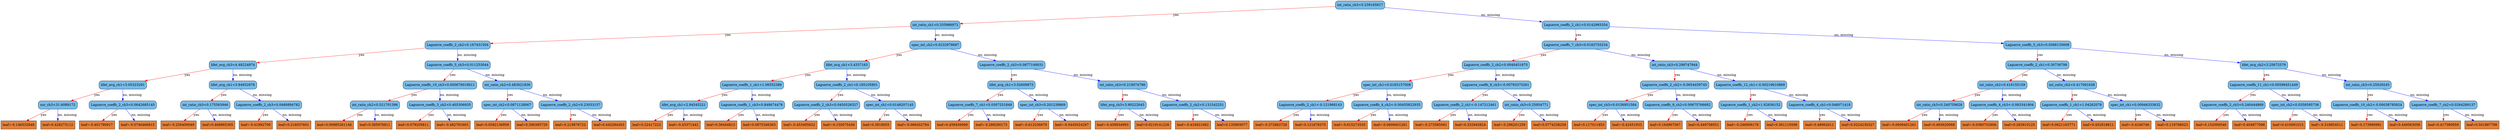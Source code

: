 digraph {
	graph [bb="0,0,8681,567",
		rankdir=TB
	];
	node [label="\N"];
	0	[fillcolor="#78bceb",
		height=0.5,
		label="int_ratio_ch3<0.239165917",
		pos="4675.1,549",
		shape=box,
		style="filled, rounded",
		width=2.3264];
	1	[fillcolor="#78bceb",
		height=0.5,
		label="int_ratio_ch1<0.335986972",
		pos="3199.1,460.5",
		shape=box,
		style="filled, rounded",
		width=2.3264];
	0 -> 1	[color="#FF0000",
		label=yes,
		lp="4079.1,504.75",
		pos="e,3283.1,466.42 4591,543.07 4334.8,528.05 3565,482.94 3294.4,467.08"];
	2	[fillcolor="#78bceb",
		height=0.5,
		label="Laguerre_coeffs_2_ch1<0.0142965354",
		pos="5443.1,460.5",
		shape=box,
		style="filled, rounded",
		width=3.2014];
	0 -> 2	[color="#0000FF",
		label="no, missing",
		lp="5160,504.75",
		pos="e,5327.6,474.51 4759.1,538.54 4893.8,523.37 5158.7,493.53 5316.4,475.77"];
	3	[fillcolor="#78bceb",
		height=0.5,
		label="Laguerre_coeffs_2_ch2<0.167431504",
		pos="1639.1,372",
		shape=box,
		style="filled, rounded",
		width=3.1076];
	1 -> 3	[color="#FF0000",
		label=yes,
		lp="2568.1,416.25",
		pos="e,1751.3,379.22 3115,454.83 2855.7,440.46 2068.2,396.79 1762.4,379.83"];
	4	[fillcolor="#78bceb",
		height=0.5,
		label="spec_int_ch2<0.0232978687",
		pos="3199.1,372",
		shape=box,
		style="filled, rounded",
		width=2.4097];
	1 -> 4	[color="#0000FF",
		label="no, missing",
		lp="3231,416.25",
		pos="e,3199.1,390.35 3199.1,442.41 3199.1,430.76 3199.1,415.05 3199.1,401.52"];
	5	[fillcolor="#78bceb",
		height=0.5,
		label="Laguerre_coeffs_7_ch3<0.0183755234",
		pos="5443.1,372",
		shape=box,
		style="filled, rounded",
		width=3.2014];
	2 -> 5	[color="#FF0000",
		label=yes,
		lp="5452.1,416.25",
		pos="e,5443.1,390.35 5443.1,442.41 5443.1,430.76 5443.1,415.05 5443.1,401.52"];
	6	[fillcolor="#78bceb",
		height=0.5,
		label="Laguerre_coeffs_5_ch3<0.0588135608",
		pos="7016.1,372",
		shape=box,
		style="filled, rounded",
		width=3.2014];
	2 -> 6	[color="#0000FF",
		label="no, missing",
		lp="6403,416.25",
		pos="e,6900.6,379.36 5558.8,453.14 5846.1,437.34 6590.5,396.41 6889.3,379.98"];
	7	[fillcolor="#78bceb",
		height=0.5,
		label="lifet_avg_ch3<4.48224974",
		pos="806.12,283.5",
		shape=box,
		style="filled, rounded",
		width=2.2639];
	3 -> 7	[color="#FF0000",
		label=yes,
		lp="1307.1,327.75",
		pos="e,887.92,292.99 1526.8,359.33 1360.8,342.1 1053.3,310.17 899.2,294.17"];
	8	[fillcolor="#78bceb",
		height=0.5,
		label="Laguerre_coeffs_5_ch3<0.011253044",
		pos="1639.1,283.5",
		shape=box,
		style="filled, rounded",
		width=3.1076];
	3 -> 8	[color="#0000FF",
		label="no, missing",
		lp="1671,327.75",
		pos="e,1639.1,301.85 1639.1,353.91 1639.1,342.26 1639.1,326.55 1639.1,313.02"];
	9	[fillcolor="#78bceb",
		height=0.5,
		label="lifet_avg_ch1<3.4337163",
		pos="2953.1,283.5",
		shape=box,
		style="filled, rounded",
		width=2.1701];
	4 -> 9	[color="#FF0000",
		label=yes,
		lp="3108.1,327.75",
		pos="e,3002.5,301.87 3149.6,353.6 3110.3,339.76 3055,320.34 3013.1,305.61"];
	10	[fillcolor="#78bceb",
		height=0.5,
		label="Laguerre_coeffs_2_ch3<0.0877149031",
		pos="3499.1,283.5",
		shape=box,
		style="filled, rounded",
		width=3.2014];
	4 -> 10	[color="#0000FF",
		label="no, missing",
		lp="3408,327.75",
		pos="e,3438.6,301.95 3259.5,353.6 3308,339.6 3376.3,319.9 3427.6,305.12"];
	15	[fillcolor="#78bceb",
		height=0.5,
		label="lifet_avg_ch1<3.05323291",
		pos="423.12,195",
		shape=box,
		style="filled, rounded",
		width=2.2639];
	7 -> 15	[color="#FF0000",
		label=yes,
		lp="658.12,239.25",
		pos="e,500.37,213.45 729.08,265.1 666.2,250.9 577.32,230.82 511.55,215.97"];
	16	[fillcolor="#78bceb",
		height=0.5,
		label="lifet_avg_ch1<3.84932876",
		pos="806.12,195",
		shape=box,
		style="filled, rounded",
		width=2.2639];
	7 -> 16	[color="#0000FF",
		label="no, missing",
		lp="838,239.25",
		pos="e,806.12,213.35 806.12,265.41 806.12,253.76 806.12,238.05 806.12,224.52"];
	17	[fillcolor="#78bceb",
		height=0.5,
		label="Laguerre_coeffs_10_ch3<0.000676018011",
		pos="1520.1,195",
		shape=box,
		style="filled, rounded",
		width=3.4826];
	8 -> 17	[color="#FF0000",
		label=yes,
		lp="1600.1,239.25",
		pos="e,1543.9,213.27 1615.3,265.2 1597.5,252.24 1572.9,234.34 1553.1,219.99"];
	18	[fillcolor="#78bceb",
		height=0.5,
		label="int_ratio_ch2<0.483621836",
		pos="1754.1,195",
		shape=box,
		style="filled, rounded",
		width=2.3264];
	8 -> 18	[color="#0000FF",
		label="no, missing",
		lp="1739,239.25",
		pos="e,1731.2,213.27 1662.1,265.2 1679.3,252.3 1702.9,234.5 1722,220.18"];
	31	[fillcolor="#78bceb",
		height=0.5,
		label="snr_ch3<31.6089172",
		pos="196.12,106.5",
		shape=box,
		style="filled, rounded",
		width=1.8264];
	15 -> 31	[color="#FF0000",
		label=yes,
		lp="339.12,150.75",
		pos="e,241.72,124.87 377.46,176.6 341.37,162.85 290.82,143.58 252.25,128.89"];
	32	[fillcolor="#78bceb",
		height=0.5,
		label="Laguerre_coeffs_2_ch3<0.0642685145",
		pos="423.12,106.5",
		shape=box,
		style="filled, rounded",
		width=3.2014];
	15 -> 32	[color="#0000FF",
		label="no, missing",
		lp="455,150.75",
		pos="e,423.12,124.85 423.12,176.91 423.12,165.26 423.12,149.55 423.12,136.02"];
	33	[fillcolor="#78bceb",
		height=0.5,
		label="int_ratio_ch3<0.175563946",
		pos="710.12,106.5",
		shape=box,
		style="filled, rounded",
		width=2.3264];
	16 -> 33	[color="#FF0000",
		label=yes,
		lp="776.12,150.75",
		pos="e,729.38,124.85 787.16,176.91 773.05,164.2 753.58,146.66 737.75,132.39"];
	34	[fillcolor="#78bceb",
		height=0.5,
		label="Laguerre_coeffs_2_ch3<0.0480894782",
		pos="927.12,106.5",
		shape=box,
		style="filled, rounded",
		width=3.2014];
	16 -> 34	[color="#0000FF",
		label="no, missing",
		lp="910,150.75",
		pos="e,902.97,124.77 830.32,176.7 848.54,163.68 873.73,145.67 893.84,131.29"];
	63	[fillcolor="#e48038",
		height=0.5,
		label="leaf=-0.146532848",
		pos="60.125,18",
		shape=box,
		style=filled,
		width=1.6701];
	31 -> 63	[color="#FF0000",
		label=yes,
		lp="150.12,62.25",
		pos="e,87.273,36.267 168.93,88.203 148.27,75.062 119.63,56.846 96.92,42.403"];
	64	[fillcolor="#e48038",
		height=0.5,
		label="leaf=0.428273112",
		pos="196.12,18",
		shape=box,
		style=filled,
		width=1.6076];
	31 -> 64	[color="#0000FF",
		label="no, missing",
		lp="228,62.25",
		pos="e,196.12,36.35 196.12,88.41 196.12,76.758 196.12,61.047 196.12,47.519"];
	65	[fillcolor="#e48038",
		height=0.5,
		label="leaf=-0.401790917",
		pos="332.12,18",
		shape=box,
		style=filled,
		width=1.6701];
	32 -> 65	[color="#FF0000",
		label=yes,
		lp="395.12,62.25",
		pos="e,350.38,36.35 405.15,88.41 391.77,75.698 373.32,58.157 358.31,43.889"];
	66	[fillcolor="#e48038",
		height=0.5,
		label="leaf=-0.0746466815",
		pos="474.12,18",
		shape=box,
		style=filled,
		width=1.7639];
	32 -> 66	[color="#0000FF",
		label="no, missing",
		lp="486,62.25",
		pos="e,463.9,36.35 433.2,88.41 440.35,76.287 450.09,59.77 458.27,45.89"];
	67	[fillcolor="#e48038",
		height=0.5,
		label="leaf=-0.256400049",
		pos="616.12,18",
		shape=box,
		style=filled,
		width=1.6701];
	33 -> 67	[color="#FF0000",
		label=yes,
		lp="681.12,62.25",
		pos="e,634.98,36.35 691.55,88.41 677.74,75.698 658.68,58.157 643.17,43.889"];
	68	[fillcolor="#e48038",
		height=0.5,
		label="leaf=0.468865365",
		pos="752.12,18",
		shape=box,
		style=filled,
		width=1.6076];
	33 -> 68	[color="#0000FF",
		label="no, missing",
		lp="767,62.25",
		pos="e,743.7,36.35 718.42,88.41 724.2,76.522 732.02,60.41 738.67,46.702"];
	69	[fillcolor="#e48038",
		height=0.5,
		label="leaf=-0.41992709",
		pos="885.12,18",
		shape=box,
		style=filled,
		width=1.5764];
	34 -> 69	[color="#FF0000",
		label=yes,
		lp="919.12,62.25",
		pos="e,893.55,36.35 918.83,88.41 913.05,76.522 905.23,60.41 898.58,46.702"];
	70	[fillcolor="#e48038",
		height=0.5,
		label="leaf=0.216037601",
		pos="1018.1,18",
		shape=box,
		style=filled,
		width=1.6076];
	34 -> 70	[color="#0000FF",
		label="no, missing",
		lp="1013,62.25",
		pos="e,999.87,36.35 945.1,88.41 958.48,75.698 976.93,58.157 991.94,43.889"];
	35	[fillcolor="#78bceb",
		height=0.5,
		label="int_ratio_ch2<0.521701396",
		pos="1300.1,106.5",
		shape=box,
		style="filled, rounded",
		width=2.3264];
	17 -> 35	[color="#FF0000",
		label=yes,
		lp="1439.1,150.75",
		pos="e,1344.3,124.87 1475.9,176.6 1441,162.9 1392.3,143.75 1355,129.08"];
	36	[fillcolor="#78bceb",
		height=0.5,
		label="Laguerre_coeffs_3_ch2<0.405306935",
		pos="1520.1,106.5",
		shape=box,
		style="filled, rounded",
		width=3.1076];
	17 -> 36	[color="#0000FF",
		label="no, missing",
		lp="1552,150.75",
		pos="e,1520.1,124.85 1520.1,176.91 1520.1,165.26 1520.1,149.55 1520.1,136.02"];
	37	[fillcolor="#78bceb",
		height=0.5,
		label="spec_int_ch2<0.0871128067",
		pos="1754.1,106.5",
		shape=box,
		style="filled, rounded",
		width=2.4097];
	18 -> 37	[color="#FF0000",
		label=yes,
		lp="1763.1,150.75",
		pos="e,1754.1,124.85 1754.1,176.91 1754.1,165.26 1754.1,149.55 1754.1,136.02"];
	38	[fillcolor="#78bceb",
		height=0.5,
		label="Laguerre_coeffs_2_ch2<0.23033157",
		pos="1980.1,106.5",
		shape=box,
		style="filled, rounded",
		width=3.0139];
	18 -> 38	[color="#0000FF",
		label="no, missing",
		lp="1920,150.75",
		pos="e,1934.7,124.87 1799.6,176.6 1835.5,162.85 1885.9,143.58 1924.2,128.89"];
	71	[fillcolor="#e48038",
		height=0.5,
		label="leaf=0.00985261146",
		pos="1159.1,18",
		shape=box,
		style=filled,
		width=1.7951];
	35 -> 71	[color="#FF0000",
		label=yes,
		lp="1252.1,62.25",
		pos="e,1187.3,36.267 1271.9,88.203 1250.4,75.003 1220.6,56.683 1197,42.209"];
	72	[fillcolor="#e48038",
		height=0.5,
		label="leaf=0.385976911",
		pos="1300.1,18",
		shape=box,
		style=filled,
		width=1.6076];
	35 -> 72	[color="#0000FF",
		label="no, missing",
		lp="1332,62.25",
		pos="e,1300.1,36.35 1300.1,88.41 1300.1,76.758 1300.1,61.047 1300.1,47.519"];
	73	[fillcolor="#e48038",
		height=0.5,
		label="leaf=0.079205811",
		pos="1434.1,18",
		shape=box,
		style=filled,
		width=1.6076];
	36 -> 73	[color="#FF0000",
		label=yes,
		lp="1494.1,62.25",
		pos="e,1451.4,36.35 1503.1,88.41 1490.6,75.816 1473.4,58.481 1459.3,44.286"];
	74	[fillcolor="#e48038",
		height=0.5,
		label="leaf=-0.482791603",
		pos="1570.1,18",
		shape=box,
		style=filled,
		width=1.6701];
	36 -> 74	[color="#0000FF",
		label="no, missing",
		lp="1582,62.25",
		pos="e,1560.1,36.35 1530,88.41 1536.9,76.405 1546.4,60.091 1554.3,46.295"];
	75	[fillcolor="#e48038",
		height=0.5,
		label="leaf=0.0582136959",
		pos="1709.1,18",
		shape=box,
		style=filled,
		width=1.7014];
	37 -> 75	[color="#FF0000",
		label=yes,
		lp="1745.1,62.25",
		pos="e,1718.2,36.35 1745.2,88.41 1739,76.405 1730.5,60.091 1723.3,46.295"];
	76	[fillcolor="#e48038",
		height=0.5,
		label="leaf=0.396385729",
		pos="1846.1,18",
		shape=box,
		style=filled,
		width=1.6076];
	37 -> 76	[color="#0000FF",
		label="no, missing",
		lp="1841,62.25",
		pos="e,1827.7,36.35 1772.3,88.41 1785.8,75.698 1804.5,58.157 1819.7,43.889"];
	77	[fillcolor="#e48038",
		height=0.5,
		label="leaf=0.219876722",
		pos="1980.1,18",
		shape=box,
		style=filled,
		width=1.6076];
	38 -> 77	[color="#FF0000",
		label=yes,
		lp="1989.1,62.25",
		pos="e,1980.1,36.35 1980.1,88.41 1980.1,76.758 1980.1,61.047 1980.1,47.519"];
	78	[fillcolor="#e48038",
		height=0.5,
		label="leaf=0.443284303",
		pos="2114.1,18",
		shape=box,
		style=filled,
		width=1.6076];
	38 -> 78	[color="#0000FF",
		label="no, missing",
		lp="2092,62.25",
		pos="e,2087.4,36.267 2006.9,88.203 2027.3,75.062 2055.5,56.846 2077.9,42.403"];
	19	[fillcolor="#78bceb",
		height=0.5,
		label="Laguerre_coeffs_1_ch1<1.06552386",
		pos="2605.1,195",
		shape=box,
		style="filled, rounded",
		width=3.0139];
	9 -> 19	[color="#FF0000",
		label=yes,
		lp="2820.1,239.25",
		pos="e,2675.3,213.45 2883.1,265.1 2826.2,250.96 2745.9,230.99 2686.2,216.15"];
	20	[fillcolor="#78bceb",
		height=0.5,
		label="Laguerre_coeffs_2_ch1<0.185105801",
		pos="2953.1,195",
		shape=box,
		style="filled, rounded",
		width=3.1076];
	9 -> 20	[color="#0000FF",
		label="no, missing",
		lp="2985,239.25",
		pos="e,2953.1,213.35 2953.1,265.41 2953.1,253.76 2953.1,238.05 2953.1,224.52"];
	21	[fillcolor="#78bceb",
		height=0.5,
		label="lifet_avg_ch1<3.02609873",
		pos="3499.1,195",
		shape=box,
		style="filled, rounded",
		width=2.2639];
	10 -> 21	[color="#FF0000",
		label=yes,
		lp="3508.1,239.25",
		pos="e,3499.1,213.35 3499.1,265.41 3499.1,253.76 3499.1,238.05 3499.1,224.52"];
	22	[fillcolor="#78bceb",
		height=0.5,
		label="int_ratio_ch3<0.219074786",
		pos="3899.1,195",
		shape=box,
		style="filled, rounded",
		width=2.3264];
	10 -> 22	[color="#0000FF",
		label="no, missing",
		lp="3767,239.25",
		pos="e,3818.4,213.45 3579.6,265.1 3645.4,250.87 3738.5,230.74 3807.2,215.88"];
	39	[fillcolor="#78bceb",
		height=0.5,
		label="lifet_avg_ch1<2.94545221",
		pos="2373.1,106.5",
		shape=box,
		style="filled, rounded",
		width=2.2639];
	19 -> 39	[color="#FF0000",
		label=yes,
		lp="2519.1,150.75",
		pos="e,2419.7,124.87 2558.5,176.6 2521.6,162.85 2469.9,143.58 2430.5,128.89"];
	40	[fillcolor="#78bceb",
		height=0.5,
		label="Laguerre_coeffs_1_ch3<0.848674476",
		pos="2605.1,106.5",
		shape=box,
		style="filled, rounded",
		width=3.1076];
	19 -> 40	[color="#0000FF",
		label="no, missing",
		lp="2637,150.75",
		pos="e,2605.1,124.85 2605.1,176.91 2605.1,165.26 2605.1,149.55 2605.1,136.02"];
	41	[fillcolor="#78bceb",
		height=0.5,
		label="Laguerre_coeffs_2_ch3<0.0450526327",
		pos="2892.1,106.5",
		shape=box,
		style="filled, rounded",
		width=3.2014];
	20 -> 41	[color="#FF0000",
		label=yes,
		lp="2937.1,150.75",
		pos="e,2904.4,124.85 2941.1,176.91 2932.4,164.67 2920.6,147.95 2910.8,133.99"];
	42	[fillcolor="#78bceb",
		height=0.5,
		label="spec_int_ch1<0.0148207145",
		pos="3112.1,106.5",
		shape=box,
		style="filled, rounded",
		width=2.4097];
	20 -> 42	[color="#0000FF",
		label="no, missing",
		lp="3079,150.75",
		pos="e,3080.1,124.91 2984.9,176.7 3009.4,163.37 3043.5,144.81 3070.3,130.27"];
	79	[fillcolor="#e48038",
		height=0.5,
		label="leaf=0.22417222",
		pos="2244.1,18",
		shape=box,
		style=filled,
		width=1.5139];
	39 -> 79	[color="#FF0000",
		label=yes,
		lp="2330.1,62.25",
		pos="e,2269.9,36.267 2347.3,88.203 2327.8,75.12 2300.8,57.01 2279.3,42.597"];
	80	[fillcolor="#e48038",
		height=0.5,
		label="leaf=-0.43371442",
		pos="2373.1,18",
		shape=box,
		style=filled,
		width=1.5764];
	39 -> 80	[color="#0000FF",
		label="no, missing",
		lp="2405,62.25",
		pos="e,2373.1,36.35 2373.1,88.41 2373.1,76.758 2373.1,61.047 2373.1,47.519"];
	81	[fillcolor="#e48038",
		height=0.5,
		label="leaf=0.36444813",
		pos="2502.1,18",
		shape=box,
		style=filled,
		width=1.5139];
	40 -> 81	[color="#FF0000",
		label=yes,
		lp="2572.1,62.25",
		pos="e,2522.8,36.35 2584.8,88.41 2569.5,75.581 2548.4,57.831 2531.3,43.493"];
	82	[fillcolor="#e48038",
		height=0.5,
		label="leaf=0.0875346363",
		pos="2636.1,18",
		shape=box,
		style=filled,
		width=1.7014];
	40 -> 82	[color="#0000FF",
		label="no, missing",
		lp="2656,62.25",
		pos="e,2629.9,36.35 2611.2,88.41 2615.5,76.64 2621.2,60.729 2626.1,47.11"];
	83	[fillcolor="#e48038",
		height=0.5,
		label="leaf=-0.453495622",
		pos="2775.1,18",
		shape=box,
		style=filled,
		width=1.6701];
	41 -> 83	[color="#FF0000",
		label=yes,
		lp="2853.1,62.25",
		pos="e,2798.5,36.267 2868.7,88.203 2851.2,75.238 2827,57.336 2807.6,42.988"];
	84	[fillcolor="#e48038",
		height=0.5,
		label="leaf=-0.150075436",
		pos="2913.1,18",
		shape=box,
		style=filled,
		width=1.6701];
	41 -> 84	[color="#0000FF",
		label="no, missing",
		lp="2937,62.25",
		pos="e,2908.9,36.35 2896.3,88.41 2899.1,76.758 2902.9,61.047 2906.2,47.519"];
	85	[fillcolor="#e48038",
		height=0.5,
		label="leaf=0.3918055",
		pos="3042.1,18",
		shape=box,
		style=filled,
		width=1.4201];
	42 -> 85	[color="#FF0000",
		label=yes,
		lp="3093.1,62.25",
		pos="e,3056.2,36.35 3098.3,88.41 3088.3,76.051 3074.6,59.127 3063.2,45.085"];
	86	[fillcolor="#e48038",
		height=0.5,
		label="leaf=-0.066452764",
		pos="3171.1,18",
		shape=box,
		style=filled,
		width=1.6701];
	42 -> 86	[color="#0000FF",
		label="no, missing",
		lp="3179,62.25",
		pos="e,3159.3,36.35 3123.8,88.41 3132.1,76.169 3143.5,59.449 3153.1,45.487"];
	43	[fillcolor="#78bceb",
		height=0.5,
		label="Laguerre_coeffs_7_ch1<0.0307251848",
		pos="3403.1,106.5",
		shape=box,
		style="filled, rounded",
		width=3.2014];
	21 -> 43	[color="#FF0000",
		label=yes,
		lp="3469.1,150.75",
		pos="e,3422.4,124.85 3480.2,176.91 3466.1,164.2 3446.6,146.66 3430.7,132.39"];
	44	[fillcolor="#78bceb",
		height=0.5,
		label="spec_int_ch3<0.201239869",
		pos="3620.1,106.5",
		shape=box,
		style="filled, rounded",
		width=2.316];
	21 -> 44	[color="#0000FF",
		label="no, missing",
		lp="3603,150.75",
		pos="e,3596,124.77 3523.3,176.7 3541.5,163.68 3566.7,145.67 3586.8,131.29"];
	45	[fillcolor="#78bceb",
		height=0.5,
		label="lifet_avg_ch3<3.90222645",
		pos="3899.1,106.5",
		shape=box,
		style="filled, rounded",
		width=2.2639];
	22 -> 45	[color="#FF0000",
		label=yes,
		lp="3908.1,150.75",
		pos="e,3899.1,124.85 3899.1,176.91 3899.1,165.26 3899.1,149.55 3899.1,136.02"];
	46	[fillcolor="#78bceb",
		height=0.5,
		label="Laguerre_coeffs_2_ch2<0.131542251",
		pos="4143.1,106.5",
		shape=box,
		style="filled, rounded",
		width=3.1076];
	22 -> 46	[color="#0000FF",
		label="no, missing",
		lp="4075,150.75",
		pos="e,4094.1,124.87 3948.2,176.6 3987.2,162.79 4041.8,143.42 4083.3,128.7"];
	87	[fillcolor="#e48038",
		height=0.5,
		label="leaf=0.458456069",
		pos="3307.1,18",
		shape=box,
		style=filled,
		width=1.6076];
	43 -> 87	[color="#FF0000",
		label=yes,
		lp="3373.1,62.25",
		pos="e,3326.4,36.35 3384.2,88.41 3370.1,75.698 3350.6,58.157 3334.7,43.889"];
	88	[fillcolor="#e48038",
		height=0.5,
		label="leaf=-0.288290173",
		pos="3443.1,18",
		shape=box,
		style=filled,
		width=1.6701];
	43 -> 88	[color="#0000FF",
		label="no, missing",
		lp="3459,62.25",
		pos="e,3435.1,36.35 3411,88.41 3416.5,76.522 3424,60.41 3430.3,46.702"];
	89	[fillcolor="#e48038",
		height=0.5,
		label="leaf=-0.612236679",
		pos="3581.1,18",
		shape=box,
		style=filled,
		width=1.6701];
	44 -> 89	[color="#FF0000",
		label=yes,
		lp="3613.1,62.25",
		pos="e,3588.9,36.35 3612.4,88.41 3607.1,76.522 3599.8,60.41 3593.6,46.702"];
	90	[fillcolor="#e48038",
		height=0.5,
		label="leaf=-0.0445024297",
		pos="3723.1,18",
		shape=box,
		style=filled,
		width=1.7639];
	44 -> 90	[color="#0000FF",
		label="no, missing",
		lp="3713,62.25",
		pos="e,3702.5,36.35 3640.5,88.41 3655.8,75.581 3676.9,57.831 3694,43.493"];
	91	[fillcolor="#e48038",
		height=0.5,
		label="leaf=-0.458934993",
		pos="3865.1,18",
		shape=box,
		style=filled,
		width=1.6701];
	45 -> 91	[color="#FF0000",
		label=yes,
		lp="3895.1,62.25",
		pos="e,3871.9,36.35 3892.4,88.41 3887.7,76.522 3881.4,60.41 3876,46.702"];
	92	[fillcolor="#e48038",
		height=0.5,
		label="leaf=0.0219141226",
		pos="4004.1,18",
		shape=box,
		style=filled,
		width=1.7014];
	45 -> 92	[color="#0000FF",
		label="no, missing",
		lp="3993,62.25",
		pos="e,3983.2,36.267 3920.1,88.203 3935.7,75.356 3957.2,57.661 3974.5,43.38"];
	93	[fillcolor="#e48038",
		height=0.5,
		label="leaf=-0.434921682",
		pos="4143.1,18",
		shape=box,
		style=filled,
		width=1.6701];
	46 -> 93	[color="#FF0000",
		label=yes,
		lp="4152.1,62.25",
		pos="e,4143.1,36.35 4143.1,88.41 4143.1,76.758 4143.1,61.047 4143.1,47.519"];
	94	[fillcolor="#e48038",
		height=0.5,
		label="leaf=0.135893077",
		pos="4279.1,18",
		shape=box,
		style=filled,
		width=1.6076];
	46 -> 94	[color="#0000FF",
		label="no, missing",
		lp="4256,62.25",
		pos="e,4252,36.267 4170.3,88.203 4191,75.062 4219.6,56.846 4242.3,42.403"];
	11	[fillcolor="#78bceb",
		height=0.5,
		label="Laguerre_coeffs_2_ch2<0.0040451875",
		pos="5189.1,283.5",
		shape=box,
		style="filled, rounded",
		width=3.2014];
	5 -> 11	[color="#FF0000",
		label=yes,
		lp="5348.1,327.75",
		pos="e,5240.1,301.87 5392,353.6 5351.3,339.73 5294.1,320.25 5250.8,305.51"];
	12	[fillcolor="#78bceb",
		height=0.5,
		label="int_ratio_ch3<0.299747944",
		pos="5791.1,283.5",
		shape=box,
		style="filled, rounded",
		width=2.3264];
	5 -> 12	[color="#0000FF",
		label="no, missing",
		lp="5681,327.75",
		pos="e,5720.9,301.95 5513.1,353.6 5570,339.46 5650.4,319.49 5710,304.65"];
	13	[fillcolor="#78bceb",
		height=0.5,
		label="Laguerre_coeffs_2_ch1<0.30736798",
		pos="7016.1,283.5",
		shape=box,
		style="filled, rounded",
		width=3.0139];
	6 -> 13	[color="#FF0000",
		label=yes,
		lp="7025.1,327.75",
		pos="e,7016.1,301.85 7016.1,353.91 7016.1,342.26 7016.1,326.55 7016.1,313.02"];
	14	[fillcolor="#78bceb",
		height=0.5,
		label="lifet_avg_ch2<3.25672579",
		pos="7814.1,283.5",
		shape=box,
		style="filled, rounded",
		width=2.2639];
	6 -> 14	[color="#0000FF",
		label="no, missing",
		lp="7519,327.75",
		pos="e,7732.2,293.38 7131.7,358.47 7291,341.21 7574.7,310.46 7721,294.59"];
	23	[fillcolor="#78bceb",
		height=0.5,
		label="spec_int_ch1<0.0183157008",
		pos="4817.1,195",
		shape=box,
		style="filled, rounded",
		width=2.4097];
	11 -> 23	[color="#FF0000",
		label=yes,
		lp="5046.1,239.25",
		pos="e,4892.2,213.45 5114.3,265.1 5053.2,250.9 4966.9,230.82 4903,215.97"];
	24	[fillcolor="#78bceb",
		height=0.5,
		label="Laguerre_coeffs_8_ch3<-0.00793375261",
		pos="5189.1,195",
		shape=box,
		style="filled, rounded",
		width=3.3576];
	11 -> 24	[color="#0000FF",
		label="no, missing",
		lp="5221,239.25",
		pos="e,5189.1,213.35 5189.1,265.41 5189.1,253.76 5189.1,238.05 5189.1,224.52"];
	25	[fillcolor="#78bceb",
		height=0.5,
		label="Laguerre_coeffs_2_ch2<-0.0654459745",
		pos="5791.1,195",
		shape=box,
		style="filled, rounded",
		width=3.2639];
	12 -> 25	[color="#FF0000",
		label=yes,
		lp="5800.1,239.25",
		pos="e,5791.1,213.35 5791.1,265.41 5791.1,253.76 5791.1,238.05 5791.1,224.52"];
	26	[fillcolor="#78bceb",
		height=0.5,
		label="Laguerre_coeffs_12_ch1<-0.00219610869",
		pos="6069.1,195",
		shape=box,
		style="filled, rounded",
		width=3.4514];
	12 -> 26	[color="#0000FF",
		label="no, missing",
		lp="5987,239.25",
		pos="e,6013.3,213.37 5847,265.1 5891.9,251.14 5955,231.51 6002.5,216.73"];
	47	[fillcolor="#78bceb",
		height=0.5,
		label="Laguerre_coeffs_2_ch1<-0.121968143",
		pos="4551.1,106.5",
		shape=box,
		style="filled, rounded",
		width=3.1701];
	23 -> 47	[color="#FF0000",
		label=yes,
		lp="4717.1,150.75",
		pos="e,4604.5,124.87 4763.6,176.6 4720.9,162.7 4660.8,143.17 4615.5,128.42"];
	48	[fillcolor="#78bceb",
		height=0.5,
		label="Laguerre_coeffs_4_ch2<-0.00455822935",
		pos="4817.1,106.5",
		shape=box,
		style="filled, rounded",
		width=3.3576];
	23 -> 48	[color="#0000FF",
		label="no, missing",
		lp="4849,150.75",
		pos="e,4817.1,124.85 4817.1,176.91 4817.1,165.26 4817.1,149.55 4817.1,136.02"];
	49	[fillcolor="#78bceb",
		height=0.5,
		label="Laguerre_coeffs_2_ch1<-0.147212461",
		pos="5082.1,106.5",
		shape=box,
		style="filled, rounded",
		width=3.1701];
	24 -> 49	[color="#FF0000",
		label=yes,
		lp="5155.1,150.75",
		pos="e,5103.5,124.77 5167.7,176.7 5151.8,163.86 5129.9,146.16 5112.3,131.88"];
	50	[fillcolor="#78bceb",
		height=0.5,
		label="int_ratio_ch3<0.25954771",
		pos="5295.1,106.5",
		shape=box,
		style="filled, rounded",
		width=2.2326];
	24 -> 50	[color="#0000FF",
		label="no, missing",
		lp="5284,150.75",
		pos="e,5274,124.77 5210.3,176.7 5226.1,163.86 5247.7,146.16 5265.2,131.88"];
	95	[fillcolor="#e48038",
		height=0.5,
		label="leaf=-0.372862726",
		pos="4415.1,18",
		shape=box,
		style=filled,
		width=1.6701];
	47 -> 95	[color="#FF0000",
		label=yes,
		lp="4505.1,62.25",
		pos="e,4442.3,36.267 4523.9,88.203 4503.3,75.062 4474.6,56.846 4451.9,42.403"];
	96	[fillcolor="#e48038",
		height=0.5,
		label="leaf=0.121678375",
		pos="4551.1,18",
		shape=box,
		style=filled,
		width=1.6076];
	47 -> 96	[color="#0000FF",
		label="no, missing",
		lp="4583,62.25",
		pos="e,4551.1,36.35 4551.1,88.41 4551.1,76.758 4551.1,61.047 4551.1,47.519"];
	97	[fillcolor="#e48038",
		height=0.5,
		label="leaf=-0.615273535",
		pos="4687.1,18",
		shape=box,
		style=filled,
		width=1.6701];
	48 -> 97	[color="#FF0000",
		label=yes,
		lp="4773.1,62.25",
		pos="e,4713.1,36.267 4791.1,88.203 4771.5,75.12 4744.2,57.01 4722.6,42.597"];
	98	[fillcolor="#e48038",
		height=0.5,
		label="leaf=-0.0608401261",
		pos="4829.1,18",
		shape=box,
		style=filled,
		width=1.7639];
	48 -> 98	[color="#0000FF",
		label="no, missing",
		lp="4857,62.25",
		pos="e,4826.7,36.35 4819.5,88.41 4821.1,76.758 4823.3,61.047 4825.2,47.519"];
	99	[fillcolor="#e48038",
		height=0.5,
		label="leaf=-0.273585081",
		pos="4971.1,18",
		shape=box,
		style=filled,
		width=1.6701];
	49 -> 99	[color="#FF0000",
		label=yes,
		lp="5046.1,62.25",
		pos="e,4993.3,36.267 5059.9,88.203 5043.4,75.297 5020.5,57.498 5002.2,43.183"];
	100	[fillcolor="#e48038",
		height=0.5,
		label="leaf=0.332945824",
		pos="5107.1,18",
		shape=box,
		style=filled,
		width=1.6076];
	49 -> 100	[color="#0000FF",
		label="no, missing",
		lp="5129,62.25",
		pos="e,5102.1,36.35 5087.1,88.41 5090.5,76.64 5095.1,60.729 5099,47.11"];
	101	[fillcolor="#e48038",
		height=0.5,
		label="leaf=-0.296201259",
		pos="5243.1,18",
		shape=box,
		style=filled,
		width=1.6701];
	50 -> 101	[color="#FF0000",
		label=yes,
		lp="5283.1,62.25",
		pos="e,5253.6,36.35 5284.9,88.41 5277.6,76.287 5267.6,59.77 5259.3,45.89"];
	102	[fillcolor="#e48038",
		height=0.5,
		label="leaf=0.0774238259",
		pos="5382.1,18",
		shape=box,
		style=filled,
		width=1.7014];
	50 -> 102	[color="#0000FF",
		label="no, missing",
		lp="5379,62.25",
		pos="e,5364.7,36.35 5312.3,88.41 5325,75.816 5342.4,58.481 5356.7,44.286"];
	51	[fillcolor="#78bceb",
		height=0.5,
		label="spec_int_ch3<0.0156951584",
		pos="5597.1,106.5",
		shape=box,
		style="filled, rounded",
		width=2.4097];
	25 -> 51	[color="#FF0000",
		label=yes,
		lp="5721.1,150.75",
		pos="e,5636.2,124.91 5752.3,176.7 5721.9,163.13 5679.3,144.16 5646.5,129.51"];
	52	[fillcolor="#78bceb",
		height=0.5,
		label="Laguerre_coeffs_9_ch2<0.00675766682",
		pos="5820.1,106.5",
		shape=box,
		style="filled, rounded",
		width=3.2951];
	25 -> 52	[color="#0000FF",
		label="no, missing",
		lp="5841,150.75",
		pos="e,5814.3,124.85 5796.9,176.91 5800.8,165.14 5806.1,149.23 5810.7,135.61"];
	53	[fillcolor="#78bceb",
		height=0.5,
		label="Laguerre_coeffs_1_ch2<1.62656152",
		pos="6069.1,106.5",
		shape=box,
		style="filled, rounded",
		width=3.0139];
	26 -> 53	[color="#FF0000",
		label=yes,
		lp="6078.1,150.75",
		pos="e,6069.1,124.85 6069.1,176.91 6069.1,165.26 6069.1,149.55 6069.1,136.02"];
	54	[fillcolor="#78bceb",
		height=0.5,
		label="Laguerre_coeffs_4_ch1<0.048071418",
		pos="6321.1,106.5",
		shape=box,
		style="filled, rounded",
		width=3.1076];
	26 -> 54	[color="#0000FF",
		label="no, missing",
		lp="6250,150.75",
		pos="e,6270.5,124.87 6119.8,176.6 6160.1,162.76 6216.7,143.34 6259.6,128.61"];
	103	[fillcolor="#e48038",
		height=0.5,
		label="leaf=0.117011853",
		pos="5519.1,18",
		shape=box,
		style=filled,
		width=1.6076];
	51 -> 103	[color="#FF0000",
		label=yes,
		lp="5574.1,62.25",
		pos="e,5534.8,36.35 5581.7,88.41 5570.5,75.934 5555,58.805 5542.3,44.685"];
	104	[fillcolor="#e48038",
		height=0.5,
		label="leaf=-0.42451933",
		pos="5652.1,18",
		shape=box,
		style=filled,
		width=1.5764];
	51 -> 104	[color="#0000FF",
		label="no, missing",
		lp="5662,62.25",
		pos="e,5641.1,36.35 5608,88.41 5615.7,76.287 5626.2,59.77 5635,45.89"];
	105	[fillcolor="#e48038",
		height=0.5,
		label="leaf=0.164967567",
		pos="5785.1,18",
		shape=box,
		style=filled,
		width=1.6076];
	52 -> 105	[color="#FF0000",
		label=yes,
		lp="5815.1,62.25",
		pos="e,5792.1,36.35 5813.2,88.41 5808.4,76.522 5801.9,60.41 5796.3,46.702"];
	106	[fillcolor="#e48038",
		height=0.5,
		label="leaf=0.449708551",
		pos="5919.1,18",
		shape=box,
		style=filled,
		width=1.6076];
	52 -> 106	[color="#0000FF",
		label="no, missing",
		lp="5911,62.25",
		pos="e,5899.3,36.35 5839.7,88.41 5854.2,75.698 5874.3,58.157 5890.6,43.889"];
	107	[fillcolor="#e48038",
		height=0.5,
		label="leaf=-0.246906176",
		pos="6055.1,18",
		shape=box,
		style=filled,
		width=1.6701];
	53 -> 107	[color="#FF0000",
		label=yes,
		lp="6073.1,62.25",
		pos="e,6057.9,36.35 6066.4,88.41 6064.5,76.758 6061.9,61.047 6059.7,47.519"];
	108	[fillcolor="#e48038",
		height=0.5,
		label="leaf=0.361110598",
		pos="6191.1,18",
		shape=box,
		style=filled,
		width=1.6076];
	53 -> 108	[color="#0000FF",
		label="no, missing",
		lp="6173,62.25",
		pos="e,6166.8,36.267 6093.5,88.203 6111.9,75.179 6137.3,57.173 6157.6,42.792"];
	109	[fillcolor="#e48038",
		height=0.5,
		label="leaf=0.48962611",
		pos="6321.1,18",
		shape=box,
		style=filled,
		width=1.5139];
	54 -> 109	[color="#FF0000",
		label=yes,
		lp="6330.1,62.25",
		pos="e,6321.1,36.35 6321.1,88.41 6321.1,76.758 6321.1,61.047 6321.1,47.519"];
	110	[fillcolor="#e48038",
		height=0.5,
		label="leaf=0.0224230327",
		pos="6455.1,18",
		shape=box,
		style=filled,
		width=1.7014];
	54 -> 110	[color="#0000FF",
		label="no, missing",
		lp="6433,62.25",
		pos="e,6428.4,36.267 6347.9,88.203 6368.3,75.062 6396.5,56.846 6418.9,42.403"];
	27	[fillcolor="#78bceb",
		height=0.5,
		label="int_ratio_ch2<0.416155159",
		pos="6956.1,195",
		shape=box,
		style="filled, rounded",
		width=2.3264];
	13 -> 27	[color="#FF0000",
		label=yes,
		lp="7001.1,239.25",
		pos="e,6968.2,213.35 7004.3,265.41 6995.8,253.17 6984.2,236.45 6974.5,222.49"];
	28	[fillcolor="#78bceb",
		height=0.5,
		label="int_ratio_ch2<0.417091638",
		pos="7199.1,195",
		shape=box,
		style="filled, rounded",
		width=2.3264];
	13 -> 28	[color="#0000FF",
		label="no, missing",
		lp="7156,239.25",
		pos="e,7162.3,213.41 7052.7,265.2 7081.3,251.69 7121.2,232.82 7152.2,218.2"];
	29	[fillcolor="#78bceb",
		height=0.5,
		label="Laguerre_coeffs_11_ch1<0.00598451449",
		pos="7814.1,195",
		shape=box,
		style="filled, rounded",
		width=3.3889];
	14 -> 29	[color="#FF0000",
		label=yes,
		lp="7823.1,239.25",
		pos="e,7814.1,213.35 7814.1,265.41 7814.1,253.76 7814.1,238.05 7814.1,224.52"];
	30	[fillcolor="#78bceb",
		height=0.5,
		label="int_ratio_ch3<0.25029245",
		pos="8226.1,195",
		shape=box,
		style="filled, rounded",
		width=2.2326];
	14 -> 30	[color="#0000FF",
		label="no, missing",
		lp="8089,239.25",
		pos="e,8145.4,212.94 7896,265.31 7964.7,250.88 8062.8,230.28 8134.2,215.3"];
	55	[fillcolor="#78bceb",
		height=0.5,
		label="int_ratio_ch3<0.240759626",
		pos="6737.1,106.5",
		shape=box,
		style="filled, rounded",
		width=2.3264];
	27 -> 55	[color="#FF0000",
		label=yes,
		lp="6876.1,150.75",
		pos="e,6781.1,124.87 6912.1,176.6 6877.4,162.9 6828.9,143.75 6791.8,129.08"];
	56	[fillcolor="#78bceb",
		height=0.5,
		label="Laguerre_coeffs_4_ch3<-0.083341904",
		pos="6956.1,106.5",
		shape=box,
		style="filled, rounded",
		width=3.1701];
	27 -> 56	[color="#0000FF",
		label="no, missing",
		lp="6988,150.75",
		pos="e,6956.1,124.85 6956.1,176.91 6956.1,165.26 6956.1,149.55 6956.1,136.02"];
	57	[fillcolor="#78bceb",
		height=0.5,
		label="Laguerre_coeffs_1_ch1<1.04262078",
		pos="7199.1,106.5",
		shape=box,
		style="filled, rounded",
		width=3.0139];
	28 -> 57	[color="#FF0000",
		label=yes,
		lp="7208.1,150.75",
		pos="e,7199.1,124.85 7199.1,176.91 7199.1,165.26 7199.1,149.55 7199.1,136.02"];
	58	[fillcolor="#78bceb",
		height=0.5,
		label="spec_int_ch1<0.00946333632",
		pos="7418.1,106.5",
		shape=box,
		style="filled, rounded",
		width=2.5035];
	28 -> 58	[color="#0000FF",
		label="no, missing",
		lp="7361,150.75",
		pos="e,7374.1,124.87 7243.2,176.6 7277.9,162.9 7326.4,143.75 7363.5,129.08"];
	111	[fillcolor="#e48038",
		height=0.5,
		label="leaf=-0.0608401261",
		pos="6598.1,18",
		shape=box,
		style=filled,
		width=1.7639];
	55 -> 111	[color="#FF0000",
		label=yes,
		lp="6689.1,62.25",
		pos="e,6625.9,36.267 6709.3,88.203 6688.1,75.003 6658.7,56.683 6635.4,42.209"];
	112	[fillcolor="#e48038",
		height=0.5,
		label="leaf=0.493620068",
		pos="6737.1,18",
		shape=box,
		style=filled,
		width=1.6076];
	55 -> 112	[color="#0000FF",
		label="no, missing",
		lp="6769,62.25",
		pos="e,6737.1,36.35 6737.1,88.41 6737.1,76.758 6737.1,61.047 6737.1,47.519"];
	113	[fillcolor="#e48038",
		height=0.5,
		label="leaf=-0.0380752906",
		pos="6876.1,18",
		shape=box,
		style=filled,
		width=1.7639];
	56 -> 113	[color="#FF0000",
		label=yes,
		lp="6933.1,62.25",
		pos="e,6892.2,36.35 6940.3,88.41 6928.8,75.934 6912.9,58.805 6899.9,44.685"];
	114	[fillcolor="#e48038",
		height=0.5,
		label="leaf=0.283910125",
		pos="7015.1,18",
		shape=box,
		style=filled,
		width=1.6076];
	56 -> 114	[color="#0000FF",
		label="no, missing",
		lp="7023,62.25",
		pos="e,7003.3,36.35 6967.8,88.41 6976.1,76.169 6987.5,59.449 6997.1,45.487"];
	115	[fillcolor="#e48038",
		height=0.5,
		label="leaf=0.0621163771",
		pos="7152.1,18",
		shape=box,
		style=filled,
		width=1.7014];
	57 -> 115	[color="#FF0000",
		label=yes,
		lp="7189.1,62.25",
		pos="e,7161.6,36.35 7189.8,88.41 7183.3,76.405 7174.5,60.091 7167,46.295"];
	116	[fillcolor="#e48038",
		height=0.5,
		label="leaf=0.452818811",
		pos="7289.1,18",
		shape=box,
		style=filled,
		width=1.6076];
	57 -> 116	[color="#0000FF",
		label="no, missing",
		lp="7285,62.25",
		pos="e,7271.1,36.35 7216.9,88.41 7230,75.816 7248,58.481 7262.8,44.286"];
	117	[fillcolor="#e48038",
		height=0.5,
		label="leaf=-0.4246746",
		pos="7418.1,18",
		shape=box,
		style=filled,
		width=1.4826];
	58 -> 117	[color="#FF0000",
		label=yes,
		lp="7427.1,62.25",
		pos="e,7418.1,36.35 7418.1,88.41 7418.1,76.758 7418.1,61.047 7418.1,47.519"];
	118	[fillcolor="#e48038",
		height=0.5,
		label="leaf=0.119768023",
		pos="7547.1,18",
		shape=box,
		style=filled,
		width=1.6076];
	58 -> 118	[color="#0000FF",
		label="no, missing",
		lp="7527,62.25",
		pos="e,7521.4,36.267 7443.9,88.203 7463.4,75.12 7490.4,57.01 7511.9,42.597"];
	59	[fillcolor="#78bceb",
		height=0.5,
		label="Laguerre_coeffs_2_ch3<0.240444869",
		pos="7759.1,106.5",
		shape=box,
		style="filled, rounded",
		width=3.1076];
	29 -> 59	[color="#FF0000",
		label=yes,
		lp="7801.1,150.75",
		pos="e,7770.2,124.85 7803.3,176.91 7795.6,164.79 7785,148.27 7776.2,134.39"];
	60	[fillcolor="#78bceb",
		height=0.5,
		label="spec_int_ch2<0.0358595736",
		pos="7976.1,106.5",
		shape=box,
		style="filled, rounded",
		width=2.4097];
	29 -> 60	[color="#0000FF",
		label="no, missing",
		lp="7942,150.75",
		pos="e,7943.5,124.91 7846.5,176.7 7871.5,163.37 7906.2,144.81 7933.5,130.27"];
	61	[fillcolor="#78bceb",
		height=0.5,
		label="Laguerre_coeffs_10_ch2<-0.00038785924",
		pos="8226.1,106.5",
		shape=box,
		style="filled, rounded",
		width=3.4514];
	30 -> 61	[color="#FF0000",
		label=yes,
		lp="8235.1,150.75",
		pos="e,8226.1,124.85 8226.1,176.91 8226.1,165.26 8226.1,149.55 8226.1,136.02"];
	62	[fillcolor="#78bceb",
		height=0.5,
		label="Laguerre_coeffs_7_ch2<0.0264289137",
		pos="8489.1,106.5",
		shape=box,
		style="filled, rounded",
		width=3.2014];
	30 -> 62	[color="#0000FF",
		label="no, missing",
		lp="8414,150.75",
		pos="e,8436.3,124.87 8279,176.6 8321.3,162.7 8380.7,143.17 8425.5,128.42"];
	119	[fillcolor="#e48038",
		height=0.5,
		label="leaf=0.152000546",
		pos="7681.1,18",
		shape=box,
		style=filled,
		width=1.6076];
	59 -> 119	[color="#FF0000",
		label=yes,
		lp="7736.1,62.25",
		pos="e,7696.8,36.35 7743.7,88.41 7732.5,75.934 7717,58.805 7704.3,44.685"];
	120	[fillcolor="#e48038",
		height=0.5,
		label="leaf=0.404877096",
		pos="7815.1,18",
		shape=box,
		style=filled,
		width=1.6076];
	59 -> 120	[color="#0000FF",
		label="no, missing",
		lp="7825,62.25",
		pos="e,7803.9,36.35 7770.2,88.41 7778,76.287 7788.7,59.77 7797.7,45.89"];
	121	[fillcolor="#e48038",
		height=0.5,
		label="leaf=0.410091013",
		pos="7949.1,18",
		shape=box,
		style=filled,
		width=1.6076];
	60 -> 121	[color="#FF0000",
		label=yes,
		lp="7974.1,62.25",
		pos="e,7954.5,36.35 7970.8,88.41 7967.1,76.64 7962.2,60.729 7957.9,47.11"];
	122	[fillcolor="#e48038",
		height=0.5,
		label="leaf=-0.318854511",
		pos="8085.1,18",
		shape=box,
		style=filled,
		width=1.6701];
	60 -> 122	[color="#0000FF",
		label="no, missing",
		lp="8073,62.25",
		pos="e,8063.4,36.267 7997.9,88.203 8014.1,75.356 8036.4,57.661 8054.4,43.38"];
	123	[fillcolor="#e48038",
		height=0.5,
		label="leaf=0.173980981",
		pos="8221.1,18",
		shape=box,
		style=filled,
		width=1.6076];
	61 -> 123	[color="#FF0000",
		label=yes,
		lp="8233.1,62.25",
		pos="e,8222.1,36.35 8225.1,88.41 8224.5,76.758 8223.6,61.047 8222.8,47.519"];
	124	[fillcolor="#e48038",
		height=0.5,
		label="leaf=0.449563056",
		pos="8355.1,18",
		shape=box,
		style=filled,
		width=1.6076];
	61 -> 124	[color="#0000FF",
		label="no, missing",
		lp="8335,62.25",
		pos="e,8329.4,36.267 8251.9,88.203 8271.4,75.12 8298.4,57.01 8319.9,42.597"];
	125	[fillcolor="#e48038",
		height=0.5,
		label="leaf=0.417380959",
		pos="8489.1,18",
		shape=box,
		style=filled,
		width=1.6076];
	62 -> 125	[color="#FF0000",
		label=yes,
		lp="8498.1,62.25",
		pos="e,8489.1,36.35 8489.1,88.41 8489.1,76.758 8489.1,61.047 8489.1,47.519"];
	126	[fillcolor="#e48038",
		height=0.5,
		label="leaf=0.501887798",
		pos="8623.1,18",
		shape=box,
		style=filled,
		width=1.6076];
	62 -> 126	[color="#0000FF",
		label="no, missing",
		lp="8601,62.25",
		pos="e,8596.4,36.267 8515.9,88.203 8536.3,75.062 8564.5,56.846 8586.9,42.403"];
}
